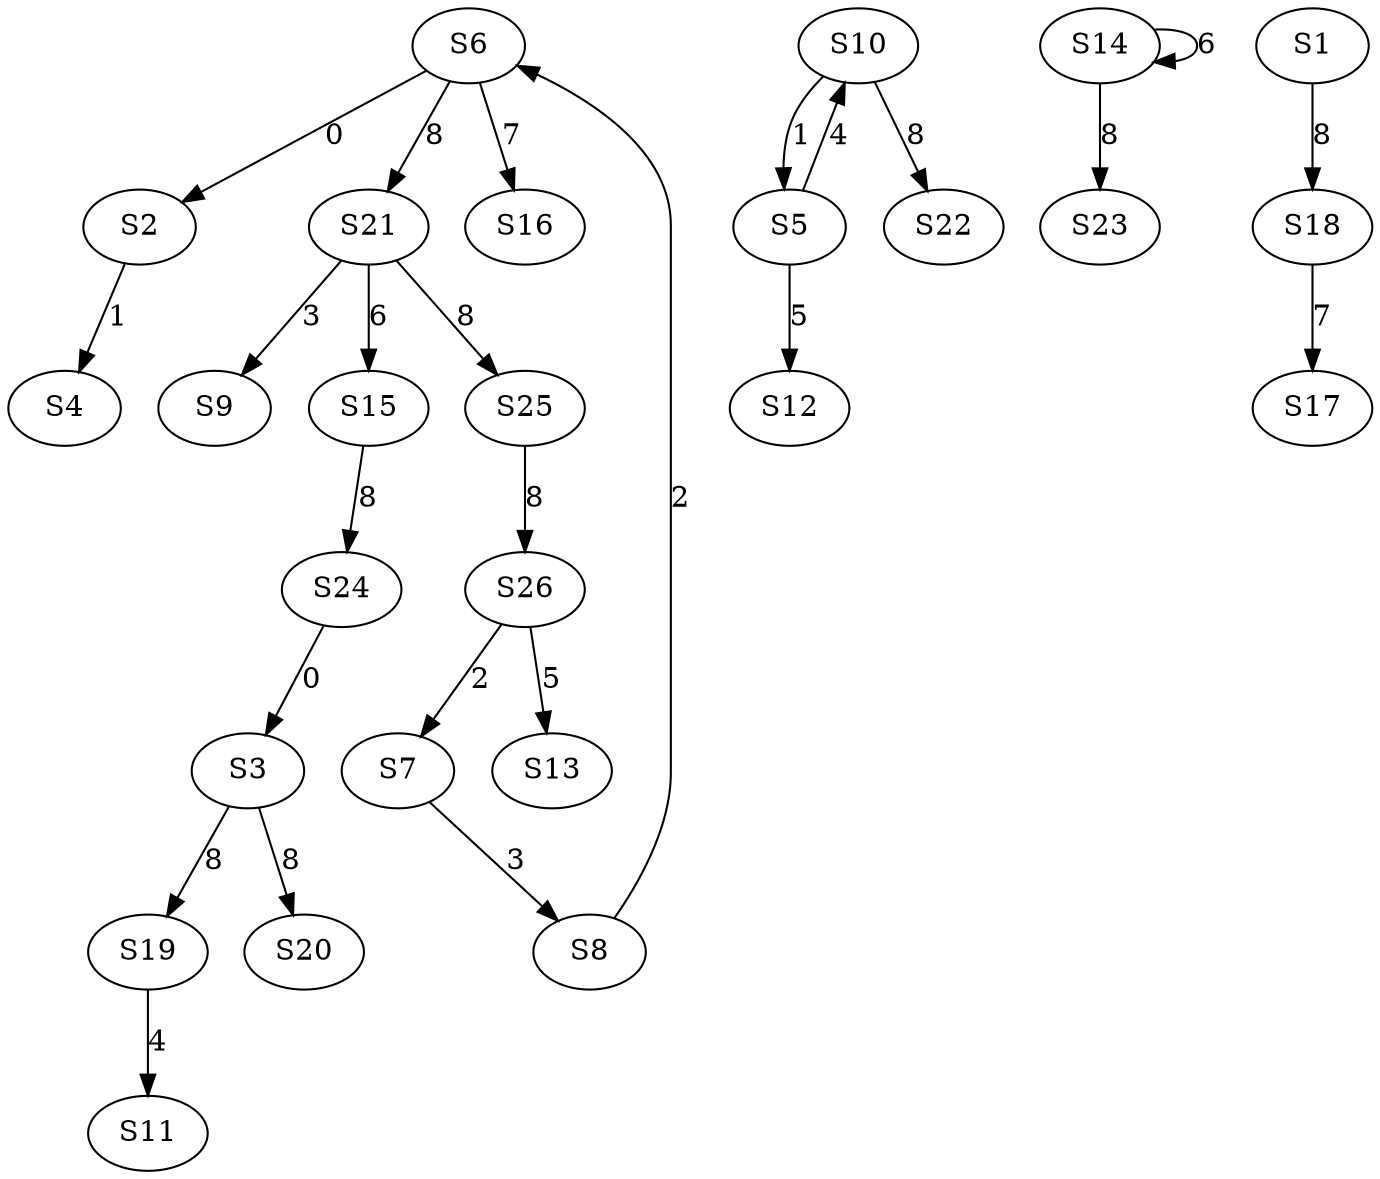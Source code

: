 strict digraph {
	S6 -> S2 [ label = 0 ];
	S24 -> S3 [ label = 0 ];
	S2 -> S4 [ label = 1 ];
	S10 -> S5 [ label = 1 ];
	S8 -> S6 [ label = 2 ];
	S26 -> S7 [ label = 2 ];
	S7 -> S8 [ label = 3 ];
	S21 -> S9 [ label = 3 ];
	S5 -> S10 [ label = 4 ];
	S19 -> S11 [ label = 4 ];
	S5 -> S12 [ label = 5 ];
	S26 -> S13 [ label = 5 ];
	S14 -> S14 [ label = 6 ];
	S21 -> S15 [ label = 6 ];
	S6 -> S16 [ label = 7 ];
	S18 -> S17 [ label = 7 ];
	S1 -> S18 [ label = 8 ];
	S3 -> S19 [ label = 8 ];
	S3 -> S20 [ label = 8 ];
	S6 -> S21 [ label = 8 ];
	S10 -> S22 [ label = 8 ];
	S14 -> S23 [ label = 8 ];
	S15 -> S24 [ label = 8 ];
	S21 -> S25 [ label = 8 ];
	S25 -> S26 [ label = 8 ];
}